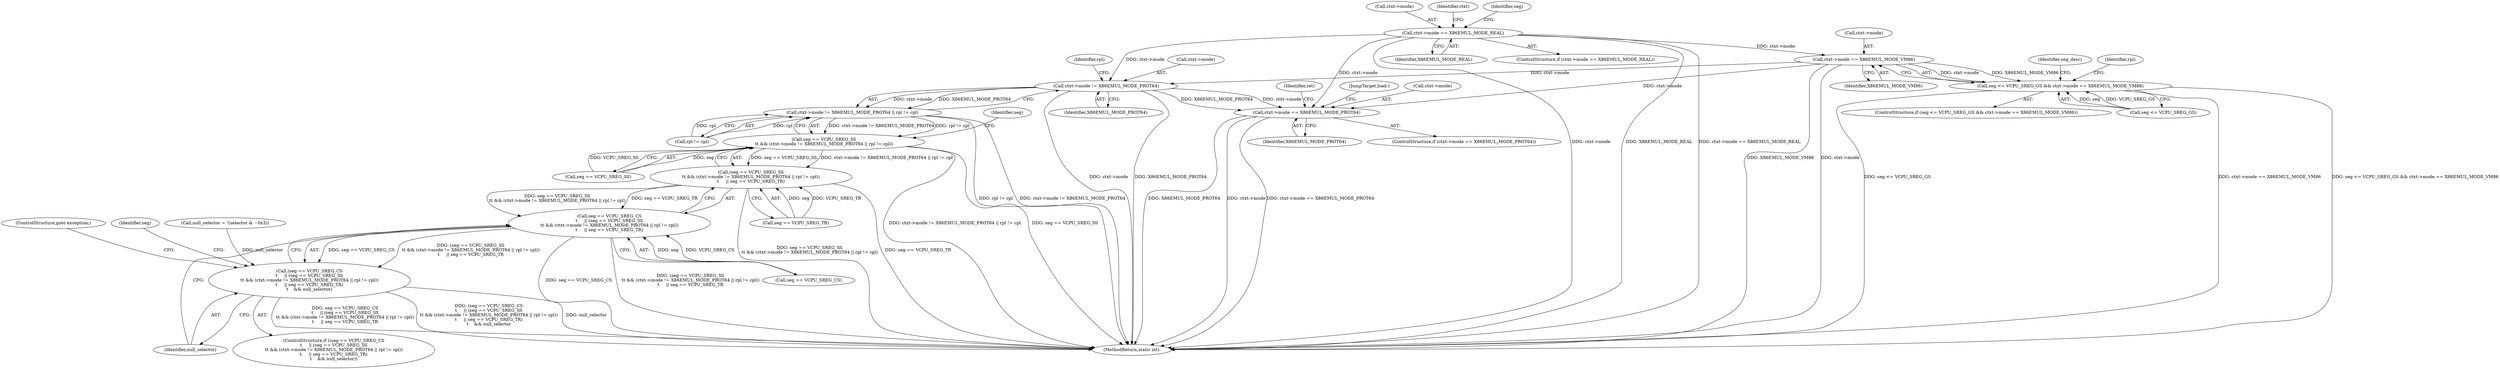 digraph "0_linux_d1442d85cc30ea75f7d399474ca738e0bc96f715@pointer" {
"1000183" [label="(Call,ctxt->mode == X86EMUL_MODE_VM86)"];
"1000156" [label="(Call,ctxt->mode == X86EMUL_MODE_REAL)"];
"1000179" [label="(Call,seg <= VCPU_SREG_GS && ctxt->mode == X86EMUL_MODE_VM86)"];
"1000237" [label="(Call,ctxt->mode != X86EMUL_MODE_PROT64)"];
"1000236" [label="(Call,ctxt->mode != X86EMUL_MODE_PROT64 || rpl != cpl)"];
"1000232" [label="(Call,seg == VCPU_SREG_SS\n\t\t && (ctxt->mode != X86EMUL_MODE_PROT64 || rpl != cpl))"];
"1000231" [label="(Call,(seg == VCPU_SREG_SS\n\t\t && (ctxt->mode != X86EMUL_MODE_PROT64 || rpl != cpl))\n\t     || seg == VCPU_SREG_TR)"];
"1000227" [label="(Call,seg == VCPU_SREG_CS\n\t     || (seg == VCPU_SREG_SS\n\t\t && (ctxt->mode != X86EMUL_MODE_PROT64 || rpl != cpl))\n\t     || seg == VCPU_SREG_TR)"];
"1000226" [label="(Call,(seg == VCPU_SREG_CS\n\t     || (seg == VCPU_SREG_SS\n\t\t && (ctxt->mode != X86EMUL_MODE_PROT64 || rpl != cpl))\n\t     || seg == VCPU_SREG_TR)\n\t    && null_selector)"];
"1000518" [label="(Call,ctxt->mode == X86EMUL_MODE_PROT64)"];
"1000238" [label="(Call,ctxt->mode)"];
"1000227" [label="(Call,seg == VCPU_SREG_CS\n\t     || (seg == VCPU_SREG_SS\n\t\t && (ctxt->mode != X86EMUL_MODE_PROT64 || rpl != cpl))\n\t     || seg == VCPU_SREG_TR)"];
"1000160" [label="(Identifier,X86EMUL_MODE_REAL)"];
"1000253" [label="(Identifier,seg)"];
"1000156" [label="(Call,ctxt->mode == X86EMUL_MODE_REAL)"];
"1000519" [label="(Call,ctxt->mode)"];
"1000184" [label="(Call,ctxt->mode)"];
"1000518" [label="(Call,ctxt->mode == X86EMUL_MODE_PROT64)"];
"1000525" [label="(Identifier,ret)"];
"1000233" [label="(Call,seg == VCPU_SREG_SS)"];
"1000180" [label="(Call,seg <= VCPU_SREG_GS)"];
"1000241" [label="(Identifier,X86EMUL_MODE_PROT64)"];
"1000232" [label="(Call,seg == VCPU_SREG_SS\n\t\t && (ctxt->mode != X86EMUL_MODE_PROT64 || rpl != cpl))"];
"1000178" [label="(ControlStructure,if (seg <= VCPU_SREG_GS && ctxt->mode == X86EMUL_MODE_VM86))"];
"1000243" [label="(Identifier,rpl)"];
"1000231" [label="(Call,(seg == VCPU_SREG_SS\n\t\t && (ctxt->mode != X86EMUL_MODE_PROT64 || rpl != cpl))\n\t     || seg == VCPU_SREG_TR)"];
"1000157" [label="(Call,ctxt->mode)"];
"1000228" [label="(Call,seg == VCPU_SREG_CS)"];
"1000242" [label="(Call,rpl != cpl)"];
"1000163" [label="(Identifier,ctxt)"];
"1000245" [label="(Call,seg == VCPU_SREG_TR)"];
"1000136" [label="(Call,null_selector = !(selector & ~0x3))"];
"1000249" [label="(ControlStructure,goto exception;)"];
"1000191" [label="(Identifier,seg_desc)"];
"1000221" [label="(Identifier,rpl)"];
"1000522" [label="(Identifier,X86EMUL_MODE_PROT64)"];
"1000187" [label="(Identifier,X86EMUL_MODE_VM86)"];
"1000562" [label="(MethodReturn,static int)"];
"1000155" [label="(ControlStructure,if (ctxt->mode == X86EMUL_MODE_REAL))"];
"1000183" [label="(Call,ctxt->mode == X86EMUL_MODE_VM86)"];
"1000179" [label="(Call,seg <= VCPU_SREG_GS && ctxt->mode == X86EMUL_MODE_VM86)"];
"1000517" [label="(ControlStructure,if (ctxt->mode == X86EMUL_MODE_PROT64))"];
"1000237" [label="(Call,ctxt->mode != X86EMUL_MODE_PROT64)"];
"1000226" [label="(Call,(seg == VCPU_SREG_CS\n\t     || (seg == VCPU_SREG_SS\n\t\t && (ctxt->mode != X86EMUL_MODE_PROT64 || rpl != cpl))\n\t     || seg == VCPU_SREG_TR)\n\t    && null_selector)"];
"1000225" [label="(ControlStructure,if ((seg == VCPU_SREG_CS\n\t     || (seg == VCPU_SREG_SS\n\t\t && (ctxt->mode != X86EMUL_MODE_PROT64 || rpl != cpl))\n\t     || seg == VCPU_SREG_TR)\n\t    && null_selector))"];
"1000545" [label="(JumpTarget,load:)"];
"1000246" [label="(Identifier,seg)"];
"1000236" [label="(Call,ctxt->mode != X86EMUL_MODE_PROT64 || rpl != cpl)"];
"1000181" [label="(Identifier,seg)"];
"1000248" [label="(Identifier,null_selector)"];
"1000183" -> "1000179"  [label="AST: "];
"1000183" -> "1000187"  [label="CFG: "];
"1000184" -> "1000183"  [label="AST: "];
"1000187" -> "1000183"  [label="AST: "];
"1000179" -> "1000183"  [label="CFG: "];
"1000183" -> "1000562"  [label="DDG: X86EMUL_MODE_VM86"];
"1000183" -> "1000562"  [label="DDG: ctxt->mode"];
"1000183" -> "1000179"  [label="DDG: ctxt->mode"];
"1000183" -> "1000179"  [label="DDG: X86EMUL_MODE_VM86"];
"1000156" -> "1000183"  [label="DDG: ctxt->mode"];
"1000183" -> "1000237"  [label="DDG: ctxt->mode"];
"1000183" -> "1000518"  [label="DDG: ctxt->mode"];
"1000156" -> "1000155"  [label="AST: "];
"1000156" -> "1000160"  [label="CFG: "];
"1000157" -> "1000156"  [label="AST: "];
"1000160" -> "1000156"  [label="AST: "];
"1000163" -> "1000156"  [label="CFG: "];
"1000181" -> "1000156"  [label="CFG: "];
"1000156" -> "1000562"  [label="DDG: ctxt->mode"];
"1000156" -> "1000562"  [label="DDG: X86EMUL_MODE_REAL"];
"1000156" -> "1000562"  [label="DDG: ctxt->mode == X86EMUL_MODE_REAL"];
"1000156" -> "1000237"  [label="DDG: ctxt->mode"];
"1000156" -> "1000518"  [label="DDG: ctxt->mode"];
"1000179" -> "1000178"  [label="AST: "];
"1000179" -> "1000180"  [label="CFG: "];
"1000180" -> "1000179"  [label="AST: "];
"1000191" -> "1000179"  [label="CFG: "];
"1000221" -> "1000179"  [label="CFG: "];
"1000179" -> "1000562"  [label="DDG: seg <= VCPU_SREG_GS && ctxt->mode == X86EMUL_MODE_VM86"];
"1000179" -> "1000562"  [label="DDG: seg <= VCPU_SREG_GS"];
"1000179" -> "1000562"  [label="DDG: ctxt->mode == X86EMUL_MODE_VM86"];
"1000180" -> "1000179"  [label="DDG: seg"];
"1000180" -> "1000179"  [label="DDG: VCPU_SREG_GS"];
"1000237" -> "1000236"  [label="AST: "];
"1000237" -> "1000241"  [label="CFG: "];
"1000238" -> "1000237"  [label="AST: "];
"1000241" -> "1000237"  [label="AST: "];
"1000243" -> "1000237"  [label="CFG: "];
"1000236" -> "1000237"  [label="CFG: "];
"1000237" -> "1000562"  [label="DDG: ctxt->mode"];
"1000237" -> "1000562"  [label="DDG: X86EMUL_MODE_PROT64"];
"1000237" -> "1000236"  [label="DDG: ctxt->mode"];
"1000237" -> "1000236"  [label="DDG: X86EMUL_MODE_PROT64"];
"1000237" -> "1000518"  [label="DDG: ctxt->mode"];
"1000237" -> "1000518"  [label="DDG: X86EMUL_MODE_PROT64"];
"1000236" -> "1000232"  [label="AST: "];
"1000236" -> "1000242"  [label="CFG: "];
"1000242" -> "1000236"  [label="AST: "];
"1000232" -> "1000236"  [label="CFG: "];
"1000236" -> "1000562"  [label="DDG: ctxt->mode != X86EMUL_MODE_PROT64"];
"1000236" -> "1000562"  [label="DDG: rpl != cpl"];
"1000236" -> "1000232"  [label="DDG: ctxt->mode != X86EMUL_MODE_PROT64"];
"1000236" -> "1000232"  [label="DDG: rpl != cpl"];
"1000242" -> "1000236"  [label="DDG: rpl"];
"1000242" -> "1000236"  [label="DDG: cpl"];
"1000232" -> "1000231"  [label="AST: "];
"1000232" -> "1000233"  [label="CFG: "];
"1000233" -> "1000232"  [label="AST: "];
"1000246" -> "1000232"  [label="CFG: "];
"1000231" -> "1000232"  [label="CFG: "];
"1000232" -> "1000562"  [label="DDG: ctxt->mode != X86EMUL_MODE_PROT64 || rpl != cpl"];
"1000232" -> "1000562"  [label="DDG: seg == VCPU_SREG_SS"];
"1000232" -> "1000231"  [label="DDG: seg == VCPU_SREG_SS"];
"1000232" -> "1000231"  [label="DDG: ctxt->mode != X86EMUL_MODE_PROT64 || rpl != cpl"];
"1000233" -> "1000232"  [label="DDG: seg"];
"1000233" -> "1000232"  [label="DDG: VCPU_SREG_SS"];
"1000231" -> "1000227"  [label="AST: "];
"1000231" -> "1000245"  [label="CFG: "];
"1000245" -> "1000231"  [label="AST: "];
"1000227" -> "1000231"  [label="CFG: "];
"1000231" -> "1000562"  [label="DDG: seg == VCPU_SREG_SS\n\t\t && (ctxt->mode != X86EMUL_MODE_PROT64 || rpl != cpl)"];
"1000231" -> "1000562"  [label="DDG: seg == VCPU_SREG_TR"];
"1000231" -> "1000227"  [label="DDG: seg == VCPU_SREG_SS\n\t\t && (ctxt->mode != X86EMUL_MODE_PROT64 || rpl != cpl)"];
"1000231" -> "1000227"  [label="DDG: seg == VCPU_SREG_TR"];
"1000245" -> "1000231"  [label="DDG: seg"];
"1000245" -> "1000231"  [label="DDG: VCPU_SREG_TR"];
"1000227" -> "1000226"  [label="AST: "];
"1000227" -> "1000228"  [label="CFG: "];
"1000228" -> "1000227"  [label="AST: "];
"1000248" -> "1000227"  [label="CFG: "];
"1000226" -> "1000227"  [label="CFG: "];
"1000227" -> "1000562"  [label="DDG: seg == VCPU_SREG_CS"];
"1000227" -> "1000562"  [label="DDG: (seg == VCPU_SREG_SS\n\t\t && (ctxt->mode != X86EMUL_MODE_PROT64 || rpl != cpl))\n\t     || seg == VCPU_SREG_TR"];
"1000227" -> "1000226"  [label="DDG: seg == VCPU_SREG_CS"];
"1000227" -> "1000226"  [label="DDG: (seg == VCPU_SREG_SS\n\t\t && (ctxt->mode != X86EMUL_MODE_PROT64 || rpl != cpl))\n\t     || seg == VCPU_SREG_TR"];
"1000228" -> "1000227"  [label="DDG: seg"];
"1000228" -> "1000227"  [label="DDG: VCPU_SREG_CS"];
"1000226" -> "1000225"  [label="AST: "];
"1000226" -> "1000248"  [label="CFG: "];
"1000248" -> "1000226"  [label="AST: "];
"1000249" -> "1000226"  [label="CFG: "];
"1000253" -> "1000226"  [label="CFG: "];
"1000226" -> "1000562"  [label="DDG: null_selector"];
"1000226" -> "1000562"  [label="DDG: seg == VCPU_SREG_CS\n\t     || (seg == VCPU_SREG_SS\n\t\t && (ctxt->mode != X86EMUL_MODE_PROT64 || rpl != cpl))\n\t     || seg == VCPU_SREG_TR"];
"1000226" -> "1000562"  [label="DDG: (seg == VCPU_SREG_CS\n\t     || (seg == VCPU_SREG_SS\n\t\t && (ctxt->mode != X86EMUL_MODE_PROT64 || rpl != cpl))\n\t     || seg == VCPU_SREG_TR)\n\t    && null_selector"];
"1000136" -> "1000226"  [label="DDG: null_selector"];
"1000518" -> "1000517"  [label="AST: "];
"1000518" -> "1000522"  [label="CFG: "];
"1000519" -> "1000518"  [label="AST: "];
"1000522" -> "1000518"  [label="AST: "];
"1000525" -> "1000518"  [label="CFG: "];
"1000545" -> "1000518"  [label="CFG: "];
"1000518" -> "1000562"  [label="DDG: X86EMUL_MODE_PROT64"];
"1000518" -> "1000562"  [label="DDG: ctxt->mode"];
"1000518" -> "1000562"  [label="DDG: ctxt->mode == X86EMUL_MODE_PROT64"];
}
